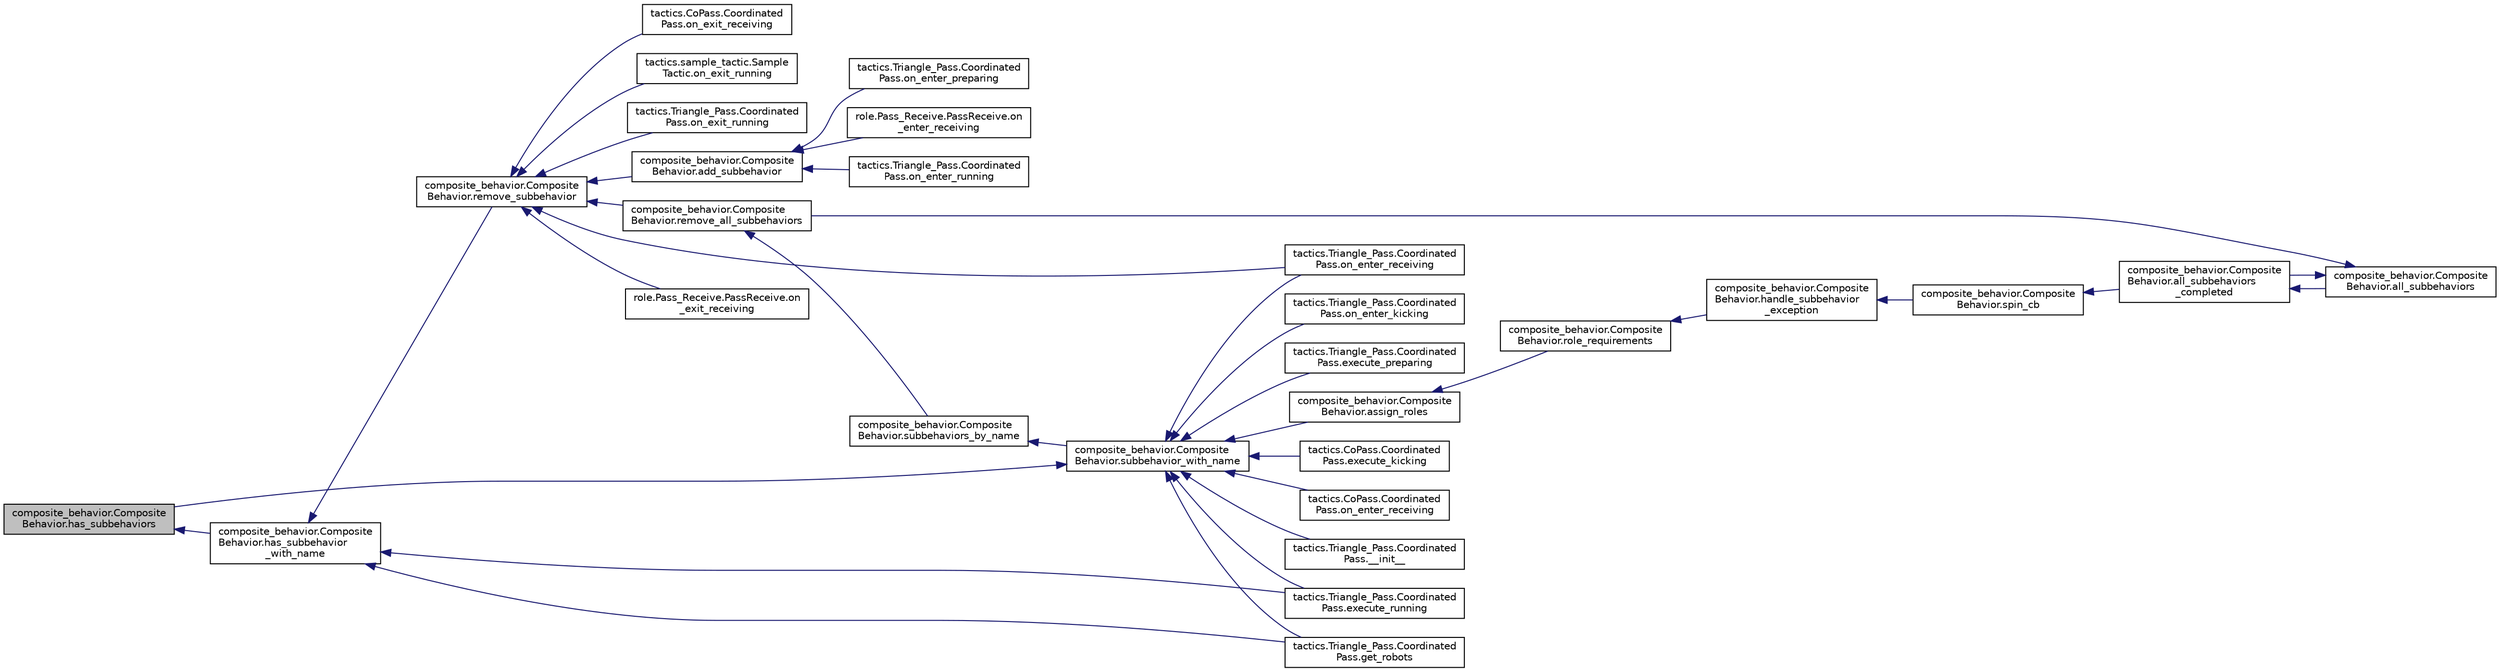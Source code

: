 digraph "composite_behavior.CompositeBehavior.has_subbehaviors"
{
 // INTERACTIVE_SVG=YES
  edge [fontname="Helvetica",fontsize="10",labelfontname="Helvetica",labelfontsize="10"];
  node [fontname="Helvetica",fontsize="10",shape=record];
  rankdir="LR";
  Node1 [label="composite_behavior.Composite\lBehavior.has_subbehaviors",height=0.2,width=0.4,color="black", fillcolor="grey75", style="filled", fontcolor="black"];
  Node1 -> Node2 [dir="back",color="midnightblue",fontsize="10",style="solid",fontname="Helvetica"];
  Node2 [label="composite_behavior.Composite\lBehavior.has_subbehavior\l_with_name",height=0.2,width=0.4,color="black", fillcolor="white", style="filled",URL="$d8/d31/classcomposite__behavior_1_1_composite_behavior.html#aeb7881a4a7fee7eba0c0b62de7f78be0"];
  Node2 -> Node3 [dir="back",color="midnightblue",fontsize="10",style="solid",fontname="Helvetica"];
  Node3 [label="tactics.Triangle_Pass.Coordinated\lPass.execute_running",height=0.2,width=0.4,color="black", fillcolor="white", style="filled",URL="$d1/da3/classtactics_1_1_triangle___pass_1_1_coordinated_pass.html#ae22d68d776626a46092c3bcac97b0ccf"];
  Node2 -> Node4 [dir="back",color="midnightblue",fontsize="10",style="solid",fontname="Helvetica"];
  Node4 [label="tactics.Triangle_Pass.Coordinated\lPass.get_robots",height=0.2,width=0.4,color="black", fillcolor="white", style="filled",URL="$d1/da3/classtactics_1_1_triangle___pass_1_1_coordinated_pass.html#a08fa9ca5d1119ee06023667fb92b9f12"];
  Node2 -> Node5 [dir="back",color="midnightblue",fontsize="10",style="solid",fontname="Helvetica"];
  Node5 [label="composite_behavior.Composite\lBehavior.remove_subbehavior",height=0.2,width=0.4,color="black", fillcolor="white", style="filled",URL="$d8/d31/classcomposite__behavior_1_1_composite_behavior.html#ae6c61d431765827d62cd67815d54f993"];
  Node5 -> Node6 [dir="back",color="midnightblue",fontsize="10",style="solid",fontname="Helvetica"];
  Node6 [label="composite_behavior.Composite\lBehavior.add_subbehavior",height=0.2,width=0.4,color="black", fillcolor="white", style="filled",URL="$d8/d31/classcomposite__behavior_1_1_composite_behavior.html#ab34ed11fc9a28fa382487e9627f0c427",tooltip="Adds a subbehavior in composite behavior. "];
  Node6 -> Node7 [dir="back",color="midnightblue",fontsize="10",style="solid",fontname="Helvetica"];
  Node7 [label="tactics.Triangle_Pass.Coordinated\lPass.on_enter_preparing",height=0.2,width=0.4,color="black", fillcolor="white", style="filled",URL="$d1/da3/classtactics_1_1_triangle___pass_1_1_coordinated_pass.html#ab99b7ac2c8351b20d0d38b3c3b17c937"];
  Node6 -> Node8 [dir="back",color="midnightblue",fontsize="10",style="solid",fontname="Helvetica"];
  Node8 [label="role.Pass_Receive.PassReceive.on\l_enter_receiving",height=0.2,width=0.4,color="black", fillcolor="white", style="filled",URL="$d6/df0/classrole_1_1_pass___receive_1_1_pass_receive.html#a7c118d1a2e82f17751d9ce95fd850816"];
  Node6 -> Node9 [dir="back",color="midnightblue",fontsize="10",style="solid",fontname="Helvetica"];
  Node9 [label="tactics.Triangle_Pass.Coordinated\lPass.on_enter_running",height=0.2,width=0.4,color="black", fillcolor="white", style="filled",URL="$d1/da3/classtactics_1_1_triangle___pass_1_1_coordinated_pass.html#ad4e1186c38f9ff04c191323bca6670f9"];
  Node5 -> Node10 [dir="back",color="midnightblue",fontsize="10",style="solid",fontname="Helvetica"];
  Node10 [label="composite_behavior.Composite\lBehavior.remove_all_subbehaviors",height=0.2,width=0.4,color="black", fillcolor="white", style="filled",URL="$d8/d31/classcomposite__behavior_1_1_composite_behavior.html#a3043802726a55cdc1b1b394302f76c8b"];
  Node10 -> Node11 [dir="back",color="midnightblue",fontsize="10",style="solid",fontname="Helvetica"];
  Node11 [label="composite_behavior.Composite\lBehavior.subbehaviors_by_name",height=0.2,width=0.4,color="black", fillcolor="white", style="filled",URL="$d8/d31/classcomposite__behavior_1_1_composite_behavior.html#a5d00edc2e7d1973717da20eb8e561886"];
  Node11 -> Node12 [dir="back",color="midnightblue",fontsize="10",style="solid",fontname="Helvetica"];
  Node12 [label="composite_behavior.Composite\lBehavior.subbehavior_with_name",height=0.2,width=0.4,color="black", fillcolor="white", style="filled",URL="$d8/d31/classcomposite__behavior_1_1_composite_behavior.html#aa4a76123e41964c2af478086d44437d7"];
  Node12 -> Node1 [dir="back",color="midnightblue",fontsize="10",style="solid",fontname="Helvetica"];
  Node12 -> Node13 [dir="back",color="midnightblue",fontsize="10",style="solid",fontname="Helvetica"];
  Node13 [label="composite_behavior.Composite\lBehavior.assign_roles",height=0.2,width=0.4,color="black", fillcolor="white", style="filled",URL="$d8/d31/classcomposite__behavior_1_1_composite_behavior.html#ac6188093adfc2863bf1fad3f380d8fb7",tooltip="assignments is a tree with the same structure as that returned by role_requirements() the only differ..."];
  Node13 -> Node14 [dir="back",color="midnightblue",fontsize="10",style="solid",fontname="Helvetica"];
  Node14 [label="composite_behavior.Composite\lBehavior.role_requirements",height=0.2,width=0.4,color="black", fillcolor="white", style="filled",URL="$d8/d31/classcomposite__behavior_1_1_composite_behavior.html#a1c16307c571cf7e688c8dfa064fa411a",tooltip="returns a tree of role_requirements "];
  Node14 -> Node15 [dir="back",color="midnightblue",fontsize="10",style="solid",fontname="Helvetica"];
  Node15 [label="composite_behavior.Composite\lBehavior.handle_subbehavior\l_exception",height=0.2,width=0.4,color="black", fillcolor="white", style="filled",URL="$d8/d31/classcomposite__behavior_1_1_composite_behavior.html#a04d570e611e6d2b9f578e627c7b1058c",tooltip="Override point for exception handling this is called whenever a subbehavior throws an exception durin..."];
  Node15 -> Node16 [dir="back",color="midnightblue",fontsize="10",style="solid",fontname="Helvetica"];
  Node16 [label="composite_behavior.Composite\lBehavior.spin_cb",height=0.2,width=0.4,color="black", fillcolor="white", style="filled",URL="$d8/d31/classcomposite__behavior_1_1_composite_behavior.html#aa00b5ef75a6b70c8e343af128db6d026",tooltip="Override StateMachine.spin() so we can call spin() on subbehaviors. "];
  Node16 -> Node17 [dir="back",color="midnightblue",fontsize="10",style="solid",fontname="Helvetica"];
  Node17 [label="composite_behavior.Composite\lBehavior.all_subbehaviors\l_completed",height=0.2,width=0.4,color="black", fillcolor="white", style="filled",URL="$d8/d31/classcomposite__behavior_1_1_composite_behavior.html#ae87f69a5e0e981379f3dbb60f36f243e"];
  Node17 -> Node18 [dir="back",color="midnightblue",fontsize="10",style="solid",fontname="Helvetica"];
  Node18 [label="composite_behavior.Composite\lBehavior.all_subbehaviors",height=0.2,width=0.4,color="black", fillcolor="white", style="filled",URL="$d8/d31/classcomposite__behavior_1_1_composite_behavior.html#ab49315947440ab069de8ef72042a7710"];
  Node18 -> Node17 [dir="back",color="midnightblue",fontsize="10",style="solid",fontname="Helvetica"];
  Node18 -> Node10 [dir="back",color="midnightblue",fontsize="10",style="solid",fontname="Helvetica"];
  Node12 -> Node19 [dir="back",color="midnightblue",fontsize="10",style="solid",fontname="Helvetica"];
  Node19 [label="tactics.CoPass.Coordinated\lPass.execute_kicking",height=0.2,width=0.4,color="black", fillcolor="white", style="filled",URL="$d7/d46/classtactics_1_1_co_pass_1_1_coordinated_pass.html#af730607313f628dd0d83dc7449f7d293"];
  Node12 -> Node20 [dir="back",color="midnightblue",fontsize="10",style="solid",fontname="Helvetica"];
  Node20 [label="tactics.CoPass.Coordinated\lPass.on_enter_receiving",height=0.2,width=0.4,color="black", fillcolor="white", style="filled",URL="$d7/d46/classtactics_1_1_co_pass_1_1_coordinated_pass.html#a92f94071d1e7dea2b07e124dec5b1dac"];
  Node12 -> Node21 [dir="back",color="midnightblue",fontsize="10",style="solid",fontname="Helvetica"];
  Node21 [label="tactics.Triangle_Pass.Coordinated\lPass.__init__",height=0.2,width=0.4,color="black", fillcolor="white", style="filled",URL="$d1/da3/classtactics_1_1_triangle___pass_1_1_coordinated_pass.html#a4fe6c4ea042657302c9cbafa14a81796",tooltip="Init method for CoordinatedPass. "];
  Node12 -> Node22 [dir="back",color="midnightblue",fontsize="10",style="solid",fontname="Helvetica"];
  Node22 [label="tactics.Triangle_Pass.Coordinated\lPass.on_enter_kicking",height=0.2,width=0.4,color="black", fillcolor="white", style="filled",URL="$d1/da3/classtactics_1_1_triangle___pass_1_1_coordinated_pass.html#ae331cd66d802a6edc0e8572e4fd0ea2e"];
  Node12 -> Node3 [dir="back",color="midnightblue",fontsize="10",style="solid",fontname="Helvetica"];
  Node12 -> Node4 [dir="back",color="midnightblue",fontsize="10",style="solid",fontname="Helvetica"];
  Node12 -> Node23 [dir="back",color="midnightblue",fontsize="10",style="solid",fontname="Helvetica"];
  Node23 [label="tactics.Triangle_Pass.Coordinated\lPass.execute_preparing",height=0.2,width=0.4,color="black", fillcolor="white", style="filled",URL="$d1/da3/classtactics_1_1_triangle___pass_1_1_coordinated_pass.html#afd3f9a71951328a8ccd290379e3a64c7"];
  Node12 -> Node24 [dir="back",color="midnightblue",fontsize="10",style="solid",fontname="Helvetica"];
  Node24 [label="tactics.Triangle_Pass.Coordinated\lPass.on_enter_receiving",height=0.2,width=0.4,color="black", fillcolor="white", style="filled",URL="$d1/da3/classtactics_1_1_triangle___pass_1_1_coordinated_pass.html#a0391740f432d549ca2febd9e762bcf82"];
  Node5 -> Node25 [dir="back",color="midnightblue",fontsize="10",style="solid",fontname="Helvetica"];
  Node25 [label="role.Pass_Receive.PassReceive.on\l_exit_receiving",height=0.2,width=0.4,color="black", fillcolor="white", style="filled",URL="$d6/df0/classrole_1_1_pass___receive_1_1_pass_receive.html#a7d4cfe38f15c8ca999ddf31c7f146bcf"];
  Node5 -> Node26 [dir="back",color="midnightblue",fontsize="10",style="solid",fontname="Helvetica"];
  Node26 [label="tactics.CoPass.Coordinated\lPass.on_exit_receiving",height=0.2,width=0.4,color="black", fillcolor="white", style="filled",URL="$d7/d46/classtactics_1_1_co_pass_1_1_coordinated_pass.html#a35baf1f07ffd750d2d63a011639a83c5"];
  Node5 -> Node27 [dir="back",color="midnightblue",fontsize="10",style="solid",fontname="Helvetica"];
  Node27 [label="tactics.sample_tactic.Sample\lTactic.on_exit_running",height=0.2,width=0.4,color="black", fillcolor="white", style="filled",URL="$d0/dad/classtactics_1_1sample__tactic_1_1_sample_tactic.html#ae09f64bb18d9b43de52c8e0fafb99119"];
  Node5 -> Node28 [dir="back",color="midnightblue",fontsize="10",style="solid",fontname="Helvetica"];
  Node28 [label="tactics.Triangle_Pass.Coordinated\lPass.on_exit_running",height=0.2,width=0.4,color="black", fillcolor="white", style="filled",URL="$d1/da3/classtactics_1_1_triangle___pass_1_1_coordinated_pass.html#ae18127989ae5df3d8a2b4bc71df43970"];
  Node5 -> Node24 [dir="back",color="midnightblue",fontsize="10",style="solid",fontname="Helvetica"];
}
